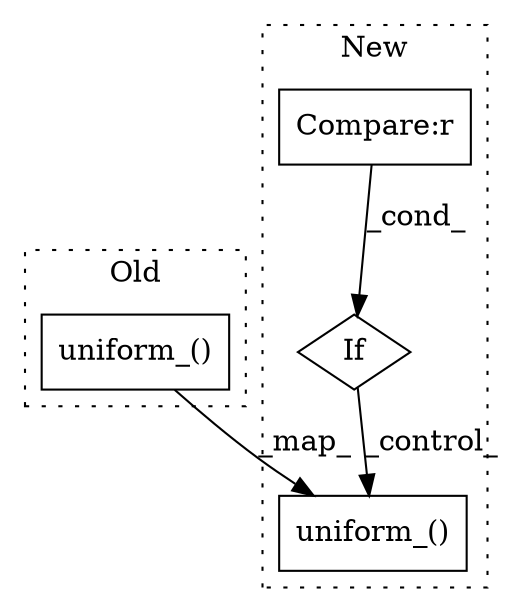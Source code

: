 digraph G {
subgraph cluster0 {
1 [label="uniform_()" a="75" s="1229,1303" l="23,1" shape="box"];
label = "Old";
style="dotted";
}
subgraph cluster1 {
2 [label="uniform_()" a="75" s="1307,1381" l="23,1" shape="box"];
3 [label="If" a="96" s="1251" l="3" shape="diamond"];
4 [label="Compare:r" a="40" s="1254" l="31" shape="box"];
label = "New";
style="dotted";
}
1 -> 2 [label="_map_"];
3 -> 2 [label="_control_"];
4 -> 3 [label="_cond_"];
}
